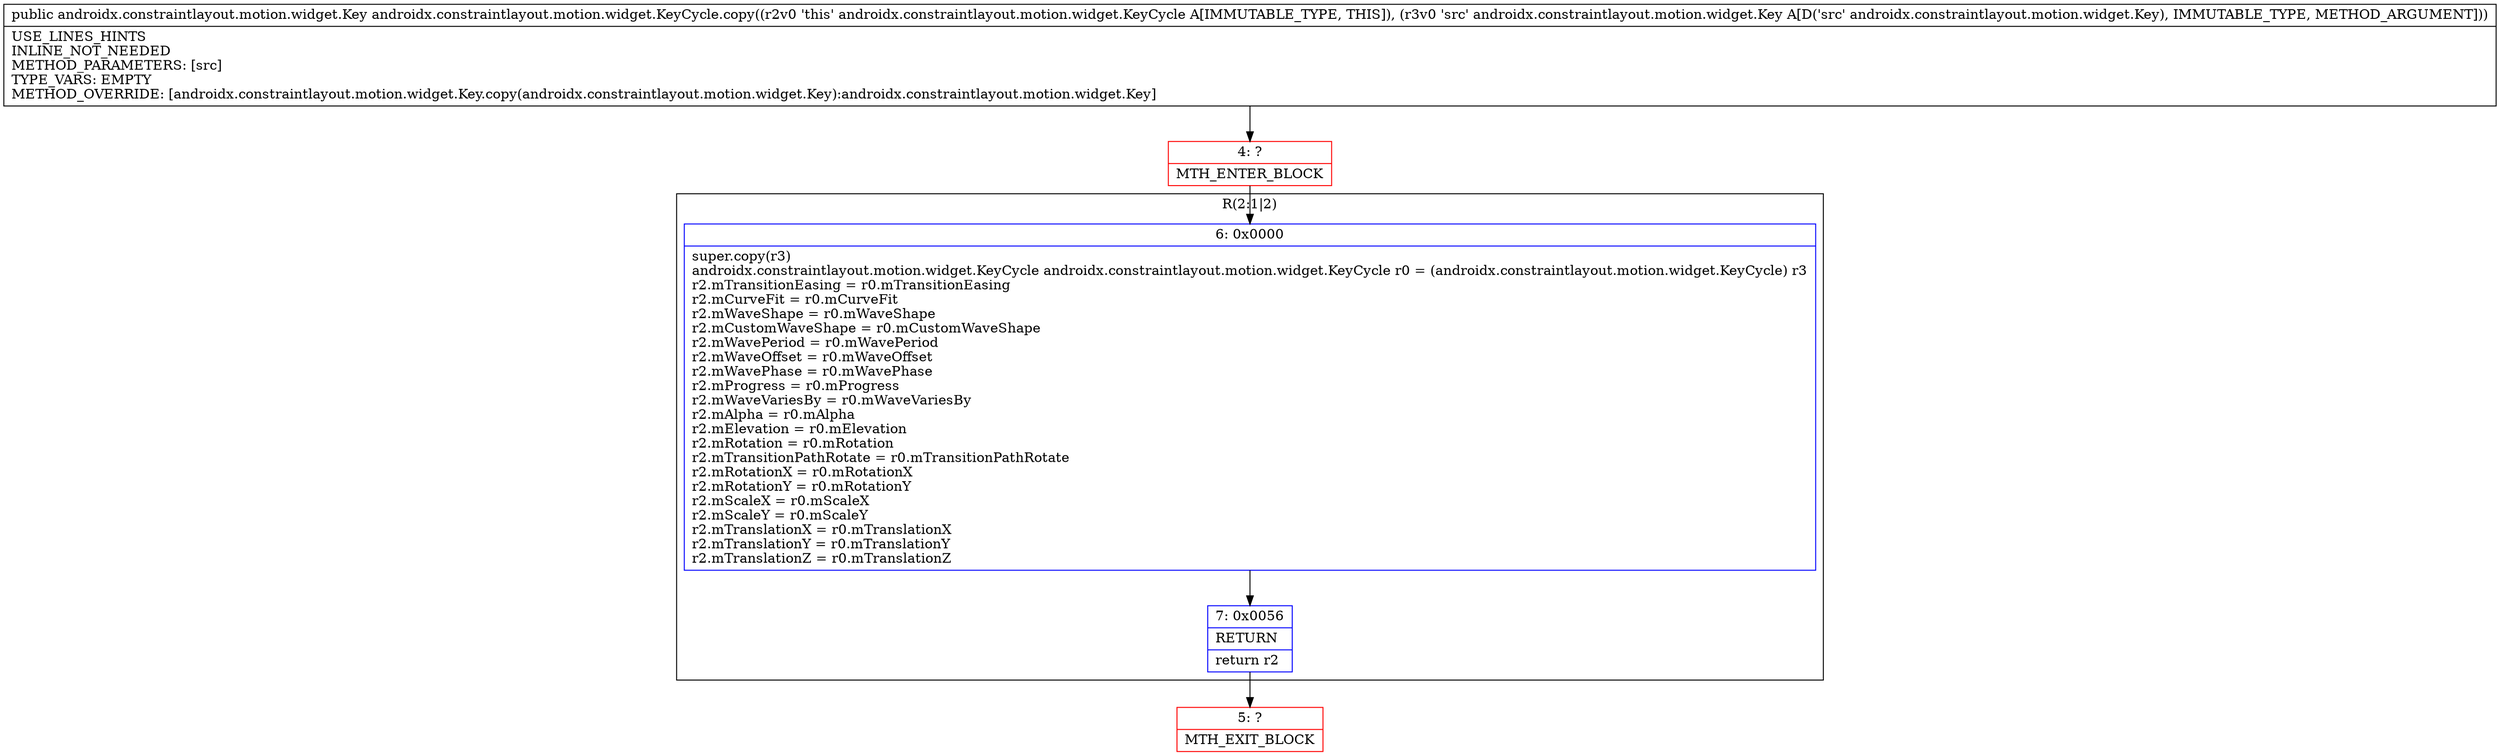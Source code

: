 digraph "CFG forandroidx.constraintlayout.motion.widget.KeyCycle.copy(Landroidx\/constraintlayout\/motion\/widget\/Key;)Landroidx\/constraintlayout\/motion\/widget\/Key;" {
subgraph cluster_Region_373276696 {
label = "R(2:1|2)";
node [shape=record,color=blue];
Node_6 [shape=record,label="{6\:\ 0x0000|super.copy(r3)\landroidx.constraintlayout.motion.widget.KeyCycle androidx.constraintlayout.motion.widget.KeyCycle r0 = (androidx.constraintlayout.motion.widget.KeyCycle) r3\lr2.mTransitionEasing = r0.mTransitionEasing\lr2.mCurveFit = r0.mCurveFit\lr2.mWaveShape = r0.mWaveShape\lr2.mCustomWaveShape = r0.mCustomWaveShape\lr2.mWavePeriod = r0.mWavePeriod\lr2.mWaveOffset = r0.mWaveOffset\lr2.mWavePhase = r0.mWavePhase\lr2.mProgress = r0.mProgress\lr2.mWaveVariesBy = r0.mWaveVariesBy\lr2.mAlpha = r0.mAlpha\lr2.mElevation = r0.mElevation\lr2.mRotation = r0.mRotation\lr2.mTransitionPathRotate = r0.mTransitionPathRotate\lr2.mRotationX = r0.mRotationX\lr2.mRotationY = r0.mRotationY\lr2.mScaleX = r0.mScaleX\lr2.mScaleY = r0.mScaleY\lr2.mTranslationX = r0.mTranslationX\lr2.mTranslationY = r0.mTranslationY\lr2.mTranslationZ = r0.mTranslationZ\l}"];
Node_7 [shape=record,label="{7\:\ 0x0056|RETURN\l|return r2\l}"];
}
Node_4 [shape=record,color=red,label="{4\:\ ?|MTH_ENTER_BLOCK\l}"];
Node_5 [shape=record,color=red,label="{5\:\ ?|MTH_EXIT_BLOCK\l}"];
MethodNode[shape=record,label="{public androidx.constraintlayout.motion.widget.Key androidx.constraintlayout.motion.widget.KeyCycle.copy((r2v0 'this' androidx.constraintlayout.motion.widget.KeyCycle A[IMMUTABLE_TYPE, THIS]), (r3v0 'src' androidx.constraintlayout.motion.widget.Key A[D('src' androidx.constraintlayout.motion.widget.Key), IMMUTABLE_TYPE, METHOD_ARGUMENT]))  | USE_LINES_HINTS\lINLINE_NOT_NEEDED\lMETHOD_PARAMETERS: [src]\lTYPE_VARS: EMPTY\lMETHOD_OVERRIDE: [androidx.constraintlayout.motion.widget.Key.copy(androidx.constraintlayout.motion.widget.Key):androidx.constraintlayout.motion.widget.Key]\l}"];
MethodNode -> Node_4;Node_6 -> Node_7;
Node_7 -> Node_5;
Node_4 -> Node_6;
}

